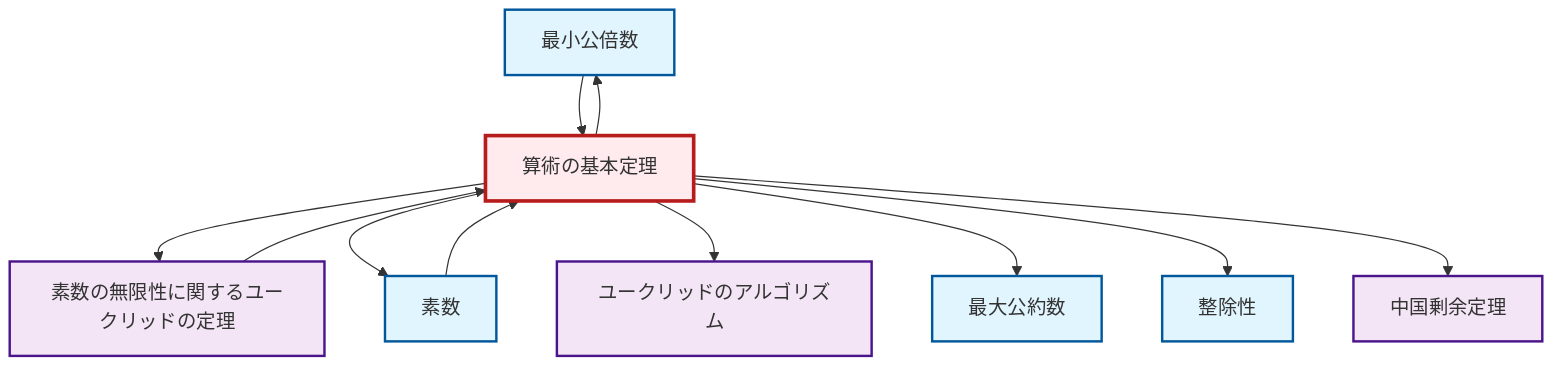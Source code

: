 graph TD
    classDef definition fill:#e1f5fe,stroke:#01579b,stroke-width:2px
    classDef theorem fill:#f3e5f5,stroke:#4a148c,stroke-width:2px
    classDef axiom fill:#fff3e0,stroke:#e65100,stroke-width:2px
    classDef example fill:#e8f5e9,stroke:#1b5e20,stroke-width:2px
    classDef current fill:#ffebee,stroke:#b71c1c,stroke-width:3px
    def-lcm["最小公倍数"]:::definition
    def-divisibility["整除性"]:::definition
    def-prime["素数"]:::definition
    thm-euclid-infinitude-primes["素数の無限性に関するユークリッドの定理"]:::theorem
    thm-chinese-remainder["中国剰余定理"]:::theorem
    thm-euclidean-algorithm["ユークリッドのアルゴリズム"]:::theorem
    thm-fundamental-arithmetic["算術の基本定理"]:::theorem
    def-gcd["最大公約数"]:::definition
    thm-fundamental-arithmetic --> def-lcm
    def-lcm --> thm-fundamental-arithmetic
    thm-fundamental-arithmetic --> thm-euclid-infinitude-primes
    thm-fundamental-arithmetic --> def-prime
    thm-fundamental-arithmetic --> thm-euclidean-algorithm
    def-prime --> thm-fundamental-arithmetic
    thm-fundamental-arithmetic --> def-gcd
    thm-euclid-infinitude-primes --> thm-fundamental-arithmetic
    thm-fundamental-arithmetic --> def-divisibility
    thm-fundamental-arithmetic --> thm-chinese-remainder
    class thm-fundamental-arithmetic current